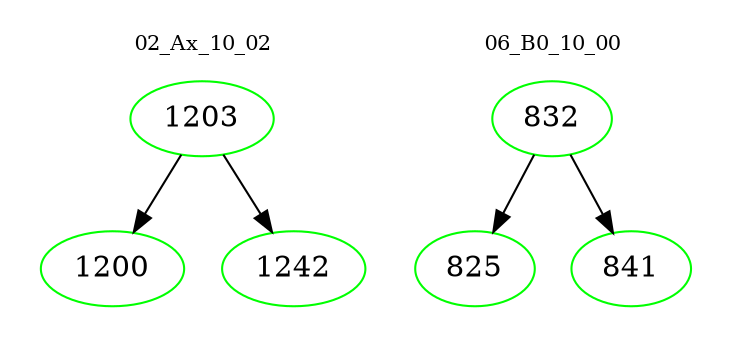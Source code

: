 digraph{
subgraph cluster_0 {
color = white
label = "02_Ax_10_02";
fontsize=10;
T0_1203 [label="1203", color="green"]
T0_1203 -> T0_1200 [color="black"]
T0_1200 [label="1200", color="green"]
T0_1203 -> T0_1242 [color="black"]
T0_1242 [label="1242", color="green"]
}
subgraph cluster_1 {
color = white
label = "06_B0_10_00";
fontsize=10;
T1_832 [label="832", color="green"]
T1_832 -> T1_825 [color="black"]
T1_825 [label="825", color="green"]
T1_832 -> T1_841 [color="black"]
T1_841 [label="841", color="green"]
}
}
